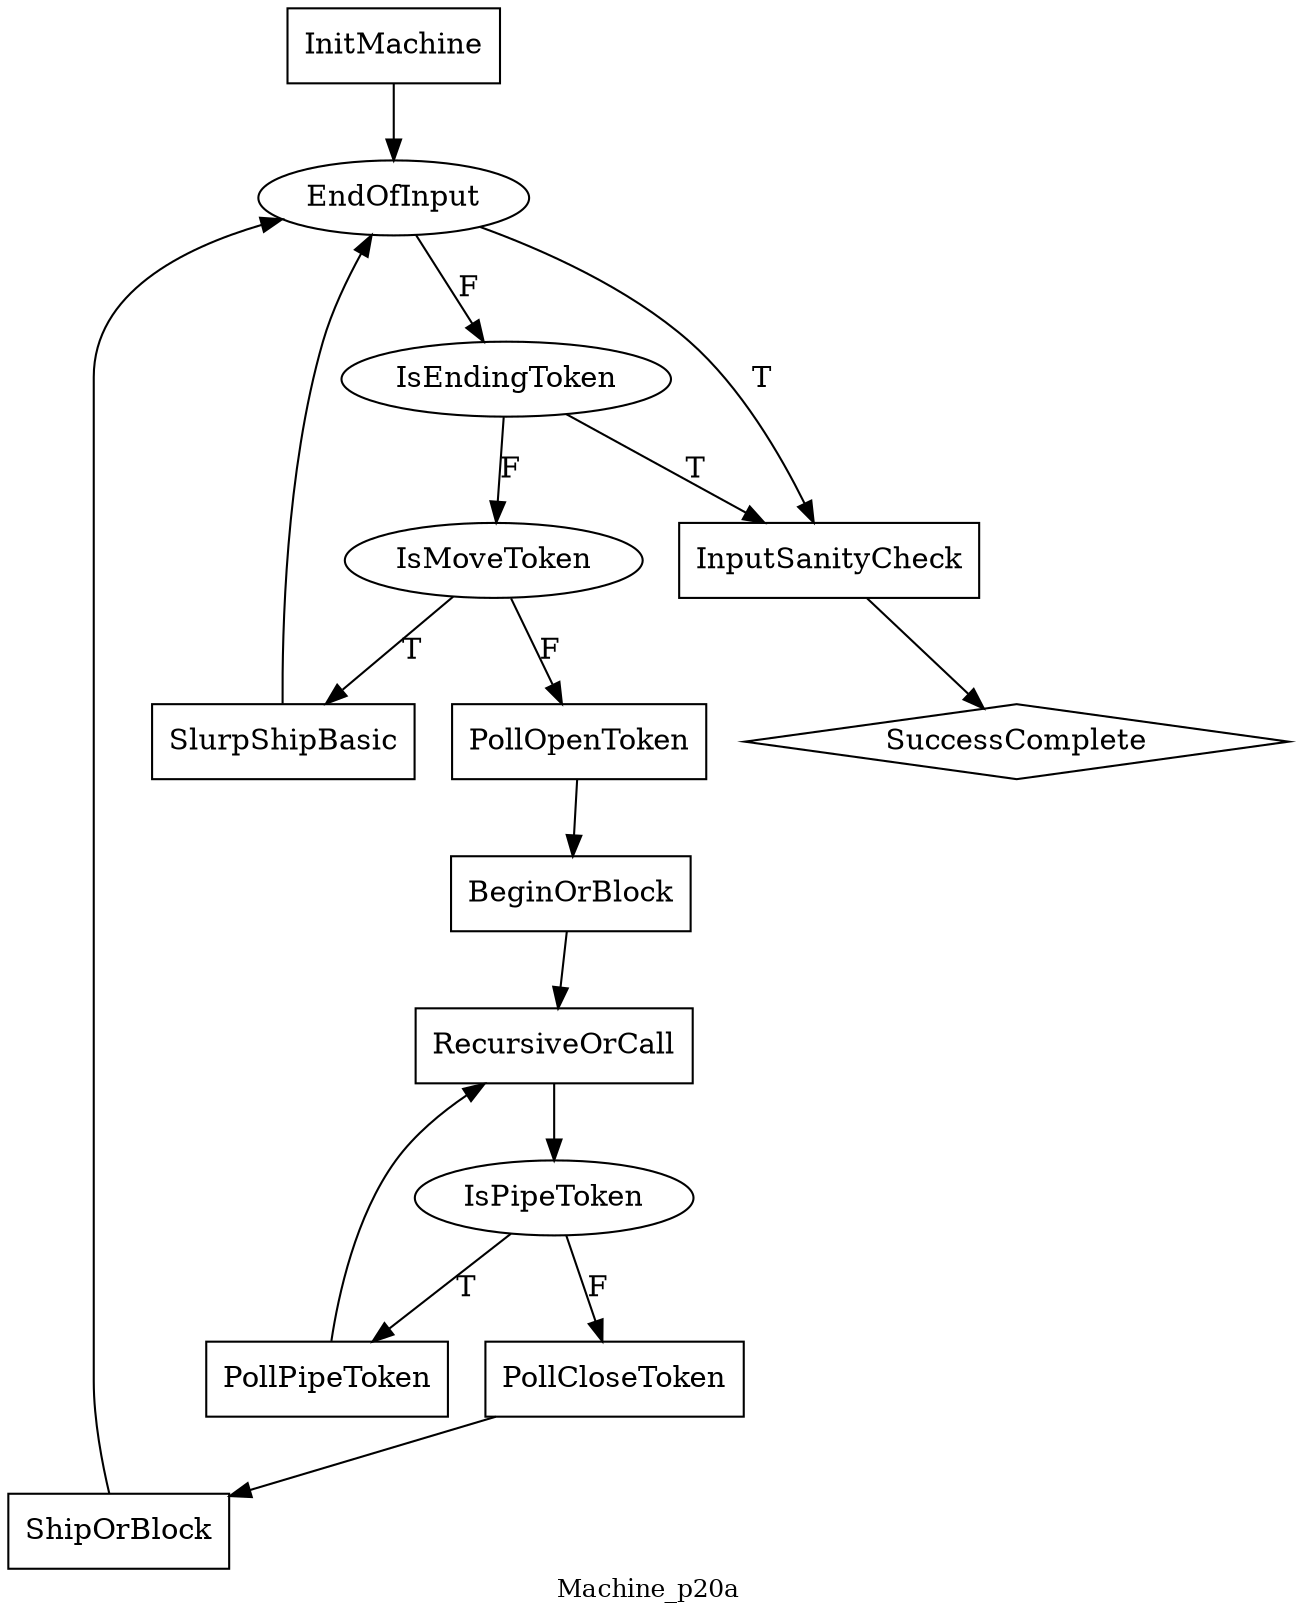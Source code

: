digraph MyGraphName {
node [shape=box] InitMachine; SlurpShipBasic; PollOpenToken; BeginOrBlock; RecursiveOrCall; PollPipeToken; PollCloseToken; ShipOrBlock; InputSanityCheck
node [shape=diamond] SuccessComplete
node [shape=ellipse] EndOfInput; IsEndingToken; IsMoveToken; IsPipeToken
EndOfInput->IsEndingToken [label=F];
IsEndingToken->InputSanityCheck [label=T];
IsMoveToken->PollOpenToken [label=F];
EndOfInput->InputSanityCheck [label=T];
IsMoveToken->SlurpShipBasic [label=T];
IsEndingToken->IsMoveToken [label=F];
BeginOrBlock->RecursiveOrCall ;
PollPipeToken->RecursiveOrCall ;
RecursiveOrCall->IsPipeToken ;
ShipOrBlock->EndOfInput ;
IsPipeToken->PollCloseToken [label=F];
InitMachine->EndOfInput ;
IsPipeToken->PollPipeToken [label=T];
PollCloseToken->ShipOrBlock ;
InputSanityCheck->SuccessComplete ;
SlurpShipBasic->EndOfInput ;
PollOpenToken->BeginOrBlock ;
overlap=false
label=Machine_p20a
fontsize=12
}
